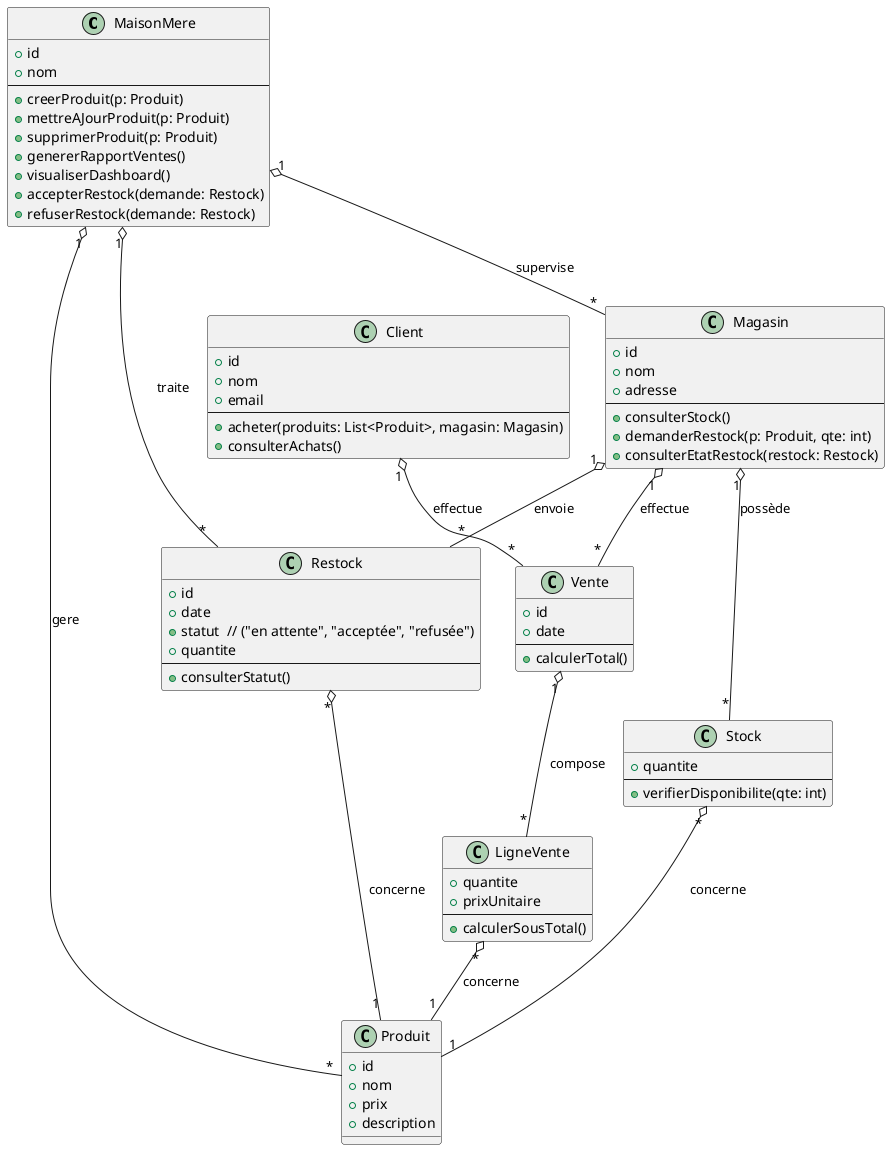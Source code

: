 @startuml
class MaisonMere {
  +id
  +nom
  --
  +creerProduit(p: Produit)
  +mettreAJourProduit(p: Produit)
  +supprimerProduit(p: Produit)
  +genererRapportVentes()
  +visualiserDashboard()
  +accepterRestock(demande: Restock)
  +refuserRestock(demande: Restock)
}

class Magasin {
  +id
  +nom
  +adresse
  --
  +consulterStock()
  +demanderRestock(p: Produit, qte: int)
  +consulterEtatRestock(restock: Restock)
}

class Produit {
  +id
  +nom
  +prix
  +description
}

class Stock {
  +quantite
  --
  +verifierDisponibilite(qte: int)
}

class Restock {
  +id
  +date
  +statut  // ("en attente", "acceptée", "refusée")
  +quantite
  --
  +consulterStatut()
}

class Client {
  +id
  +nom
  +email
  --
  +acheter(produits: List<Produit>, magasin: Magasin)
  +consulterAchats()
}

class Vente {
  +id
  +date
  --
  +calculerTotal()
}

class LigneVente {
  +quantite
  +prixUnitaire
  --
  +calculerSousTotal()
}

'--- Relations principales ---
MaisonMere "1" o-- "*" Magasin : supervise
MaisonMere "1" o-- "*" Produit : gere
MaisonMere "1" o-- "*" Restock : traite

Magasin "1" o-- "*" Stock : possède
Stock "*" o-- "1" Produit : concerne

Magasin "1" o-- "*" Restock : envoie
Restock "*" o-- "1" Produit : concerne

Client "1" o-- "*" Vente : effectue
Magasin "1" o-- "*" Vente : effectue

Vente "1" o-- "*" LigneVente : compose
LigneVente "*" o-- "1" Produit : concerne

@enduml
